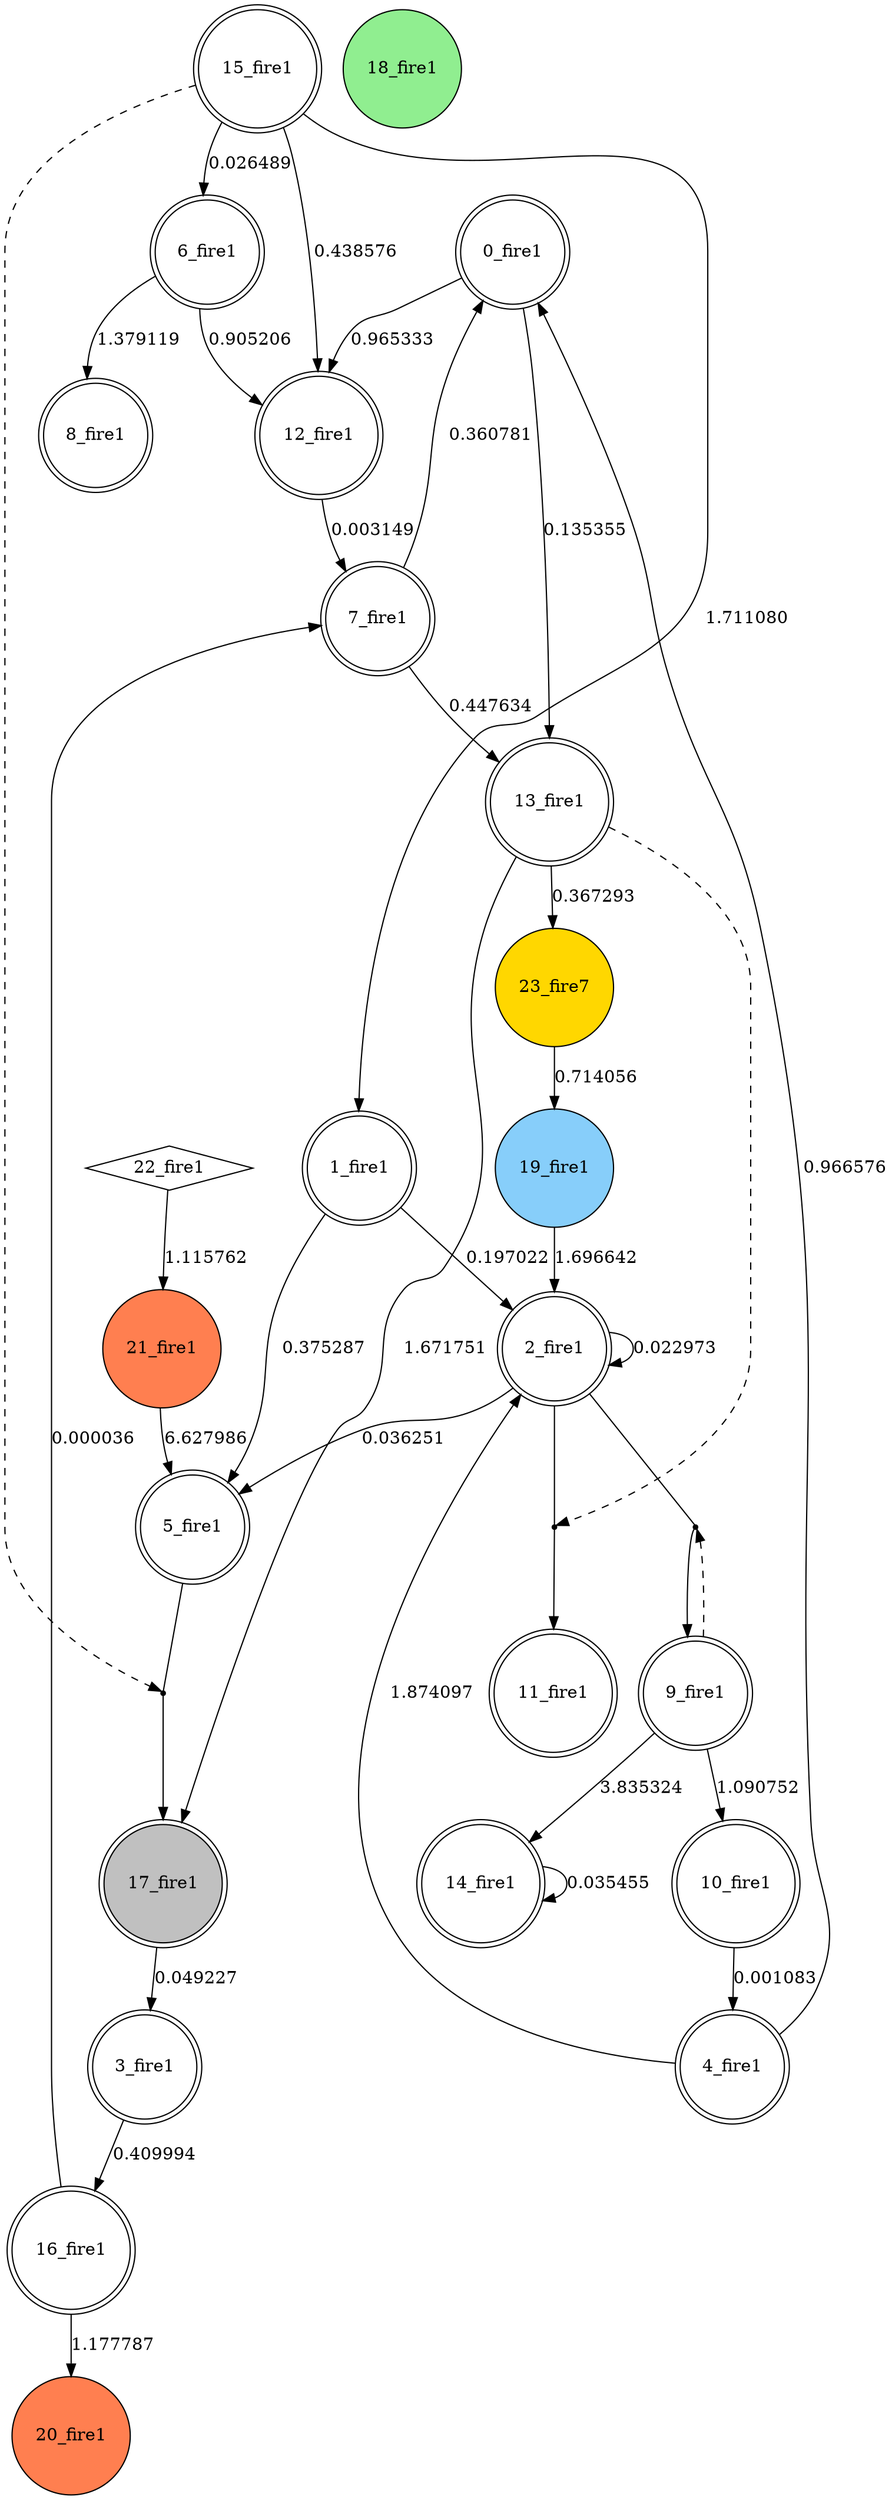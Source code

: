 digraph G {
 node[shape = circle]
0 [label="0_fire1",shape=doublecircle]
1 [label="1_fire1",shape=doublecircle]
2 [label="2_fire1",shape=doublecircle]
3 [label="3_fire1",shape=doublecircle]
4 [label="4_fire1",shape=doublecircle]
5 [label="5_fire1",shape=doublecircle]
6 [label="6_fire1",shape=doublecircle]
7 [label="7_fire1",shape=doublecircle]
8 [label="8_fire1",shape=doublecircle]
9 [label="9_fire1",shape=doublecircle]
10 [label="10_fire1",shape=doublecircle]
11 [label="11_fire1",shape=doublecircle]
12 [label="12_fire1",shape=doublecircle]
13 [label="13_fire1",shape=doublecircle]
14 [label="14_fire1",shape=doublecircle]
15 [label="15_fire1",shape=doublecircle]
16 [label="16_fire1",shape=doublecircle]
17 [label="17_fire1",shape=doublecircle, style=filled, fillcolor=gray]
18 [label="18_fire1",style=filled, fillcolor=lightgreen]
19 [label="19_fire1",style=filled, fillcolor=lightskyblue]
20 [label="20_fire1",style=filled, fillcolor=coral]
21 [label="21_fire1",style=filled, fillcolor=coral]
22 [label="22_fire1",shape=diamond]
23 [label="23_fire7",style=filled, fillcolor=gold]
24 [shape=point, label=""]
15 -> 24 [style=dashed] 
5 -> 24 [dir=none]
24 -> 17 
15 -> 6 [label="0.026489"]
9 -> 14 [label="3.835324"]
25 [shape=point, label=""]
13 -> 25 [style=dashed] 
2 -> 25 [dir=none]
25 -> 11 
21 -> 5 [label="6.627986"]
1 -> 5 [label="0.375287"]
15 -> 1 [label="1.711080"]
2 -> 2 [label="0.022973"]
14 -> 14 [label="0.035455"]
16 -> 7 [label="0.000036"]
0 -> 13 [label="0.135355"]
7 -> 13 [label="0.447634"]
13 -> 17 [label="1.671751"]
3 -> 16 [label="0.409994"]
26 [shape=point, label=""]
9 -> 26 [style=dashed] 
2 -> 26 [dir=none]
26 -> 9 
4 -> 2 [label="1.874097"]
6 -> 8 [label="1.379119"]
22 -> 21 [label="1.115762"]
7 -> 0 [label="0.360781"]
10 -> 4 [label="0.001083"]
17 -> 3 [label="0.049227"]
6 -> 12 [label="0.905206"]
1 -> 2 [label="0.197022"]
2 -> 5 [label="0.036251"]
0 -> 12 [label="0.965333"]
16 -> 20 [label="1.177787"]
12 -> 7 [label="0.003149"]
4 -> 0 [label="0.966576"]
9 -> 10 [label="1.090752"]
19 -> 2 [label="1.696642"]
23 -> 19 [label="0.714056"]
13 -> 23 [label="0.367293"]
15 -> 12 [label="0.438576"]
}

